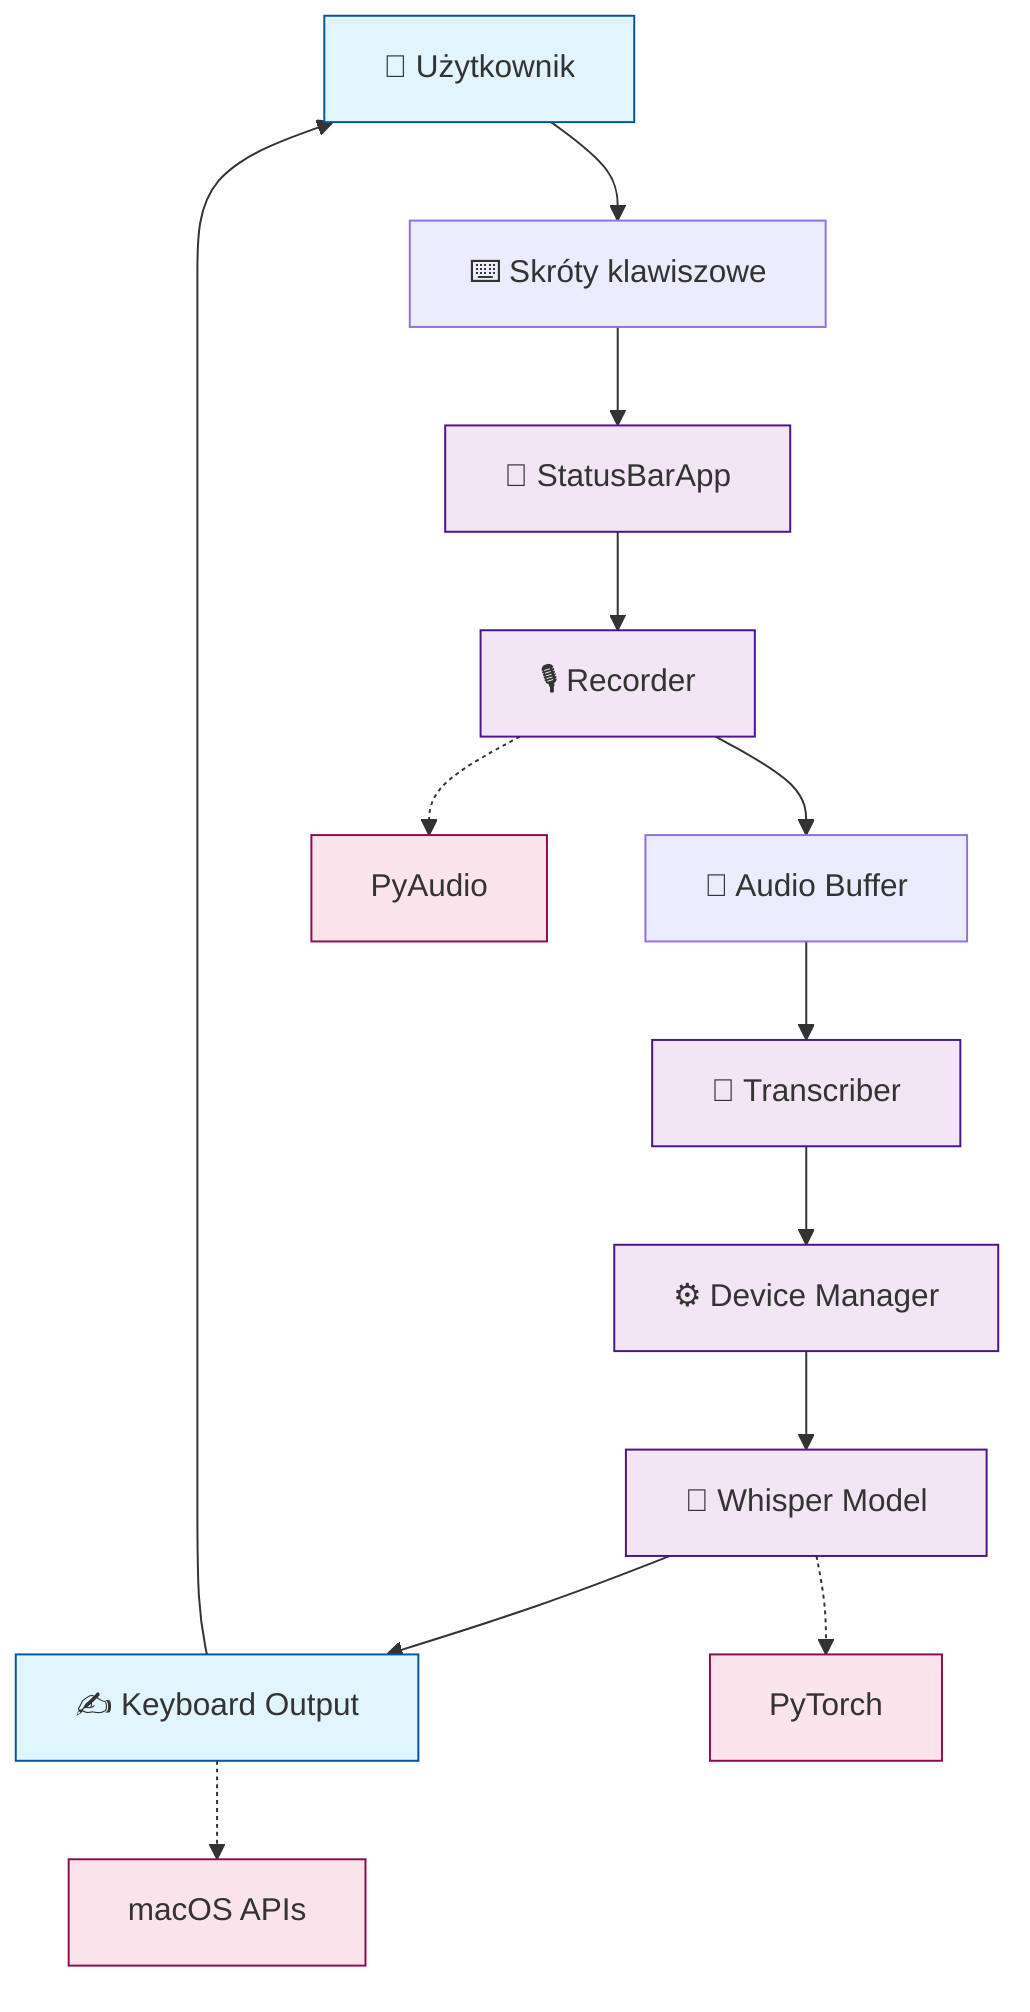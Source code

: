 graph TB
    User[👤 Użytkownik] --> Keyboard[⌨️ Skróty klawiszowe]
    Keyboard --> StatusBar[📱 StatusBarApp]
    StatusBar --> Recorder[🎙️ Recorder]
    Recorder --> AudioBuffer[💾 Audio Buffer]
    AudioBuffer --> Transcriber[🤖 Transcriber]
    Transcriber --> DeviceManager[⚙️ Device Manager]
    DeviceManager --> Whisper[🧠 Whisper Model]
    Whisper --> Output[✍️ Keyboard Output]
    Output --> User
    
    %% Integracje zewnętrzne
    Recorder -.-> PyAudio[PyAudio]
    Whisper -.-> PyTorch[PyTorch]
    Output -.-> macOS[macOS APIs]
    
    %% Style
    classDef userStyle fill:#e1f5ff,stroke:#01579b
    classDef coreStyle fill:#f3e5f5,stroke:#4a148c
    classDef externalStyle fill:#fce4ec,stroke:#880e4f
    
    class User,Output userStyle
    class StatusBar,Recorder,Transcriber,DeviceManager,Whisper coreStyle
    class PyAudio,PyTorch,macOS externalStyle
